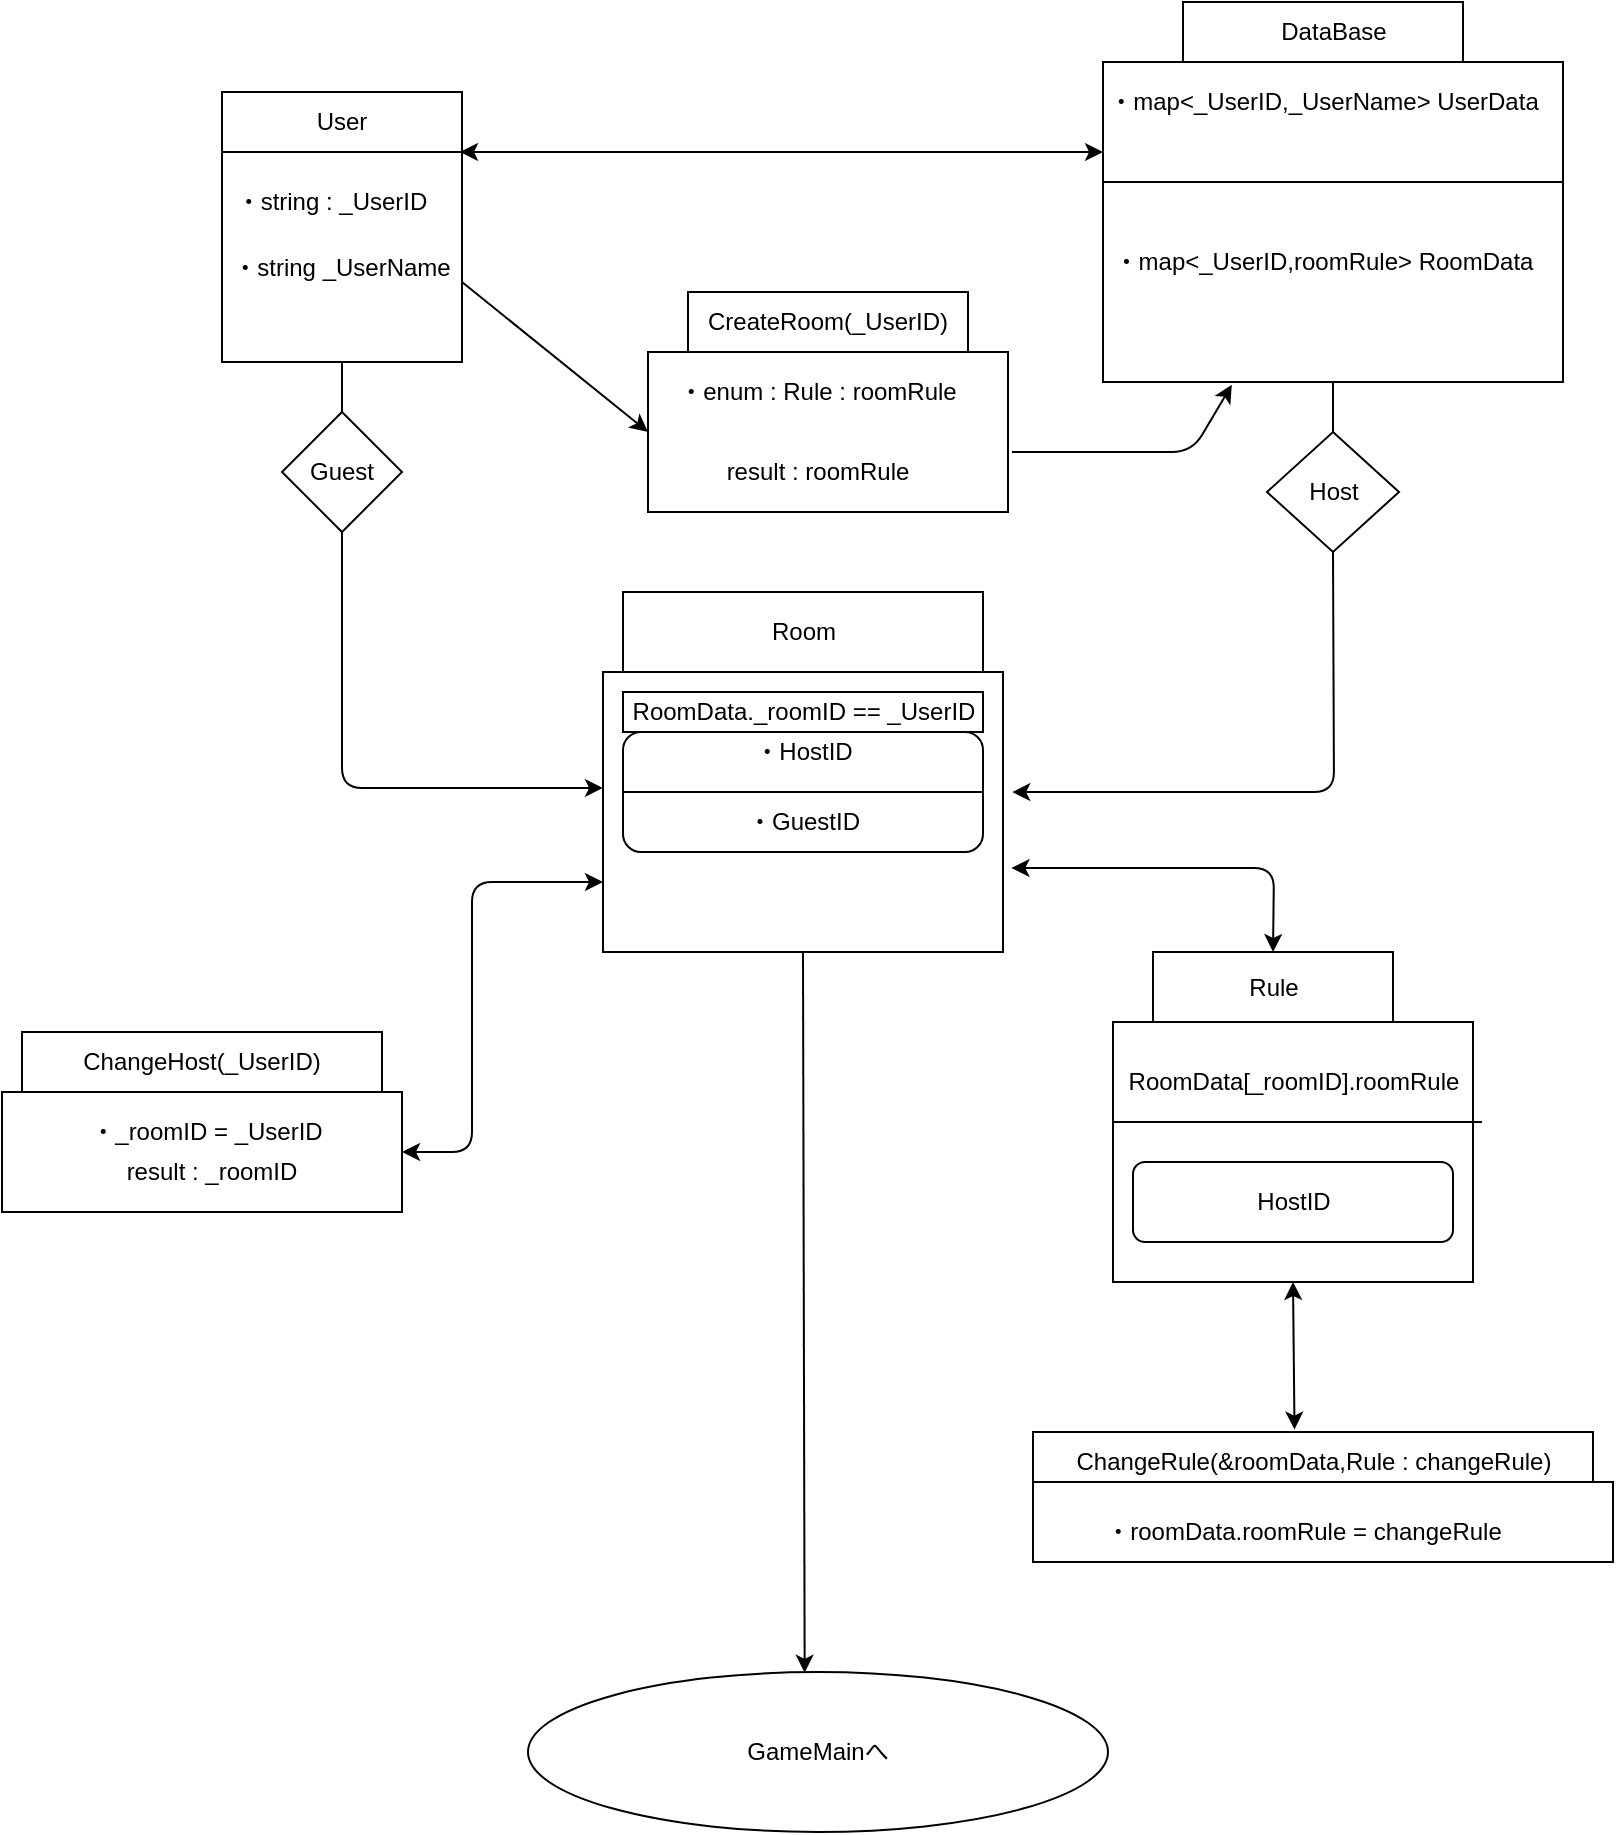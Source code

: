 <mxfile version="12.1.8" type="github" pages="1">
  <diagram id="VOGU1n00awtJ55gnDfI6" name="Page-1">
    <mxGraphModel dx="974" dy="672" grid="1" gridSize="10" guides="1" tooltips="1" connect="1" arrows="1" fold="1" page="1" pageScale="1" pageWidth="827" pageHeight="1169" math="0" shadow="0">
      <root>
        <mxCell id="0"/>
        <mxCell id="1" parent="0"/>
        <mxCell id="lj-SIOatGXmswrZ_GrTb-2" value="" style="rounded=0;whiteSpace=wrap;html=1;" parent="1" vertex="1">
          <mxGeometry x="115" y="90" width="120" height="30" as="geometry"/>
        </mxCell>
        <mxCell id="lj-SIOatGXmswrZ_GrTb-6" value="" style="rounded=0;whiteSpace=wrap;html=1;" parent="1" vertex="1">
          <mxGeometry x="115" y="120" width="120" height="105" as="geometry"/>
        </mxCell>
        <mxCell id="lj-SIOatGXmswrZ_GrTb-7" value="" style="rounded=0;whiteSpace=wrap;html=1;" parent="1" vertex="1">
          <mxGeometry x="595.5" y="45" width="140" height="30" as="geometry"/>
        </mxCell>
        <mxCell id="lj-SIOatGXmswrZ_GrTb-9" value="" style="rounded=0;whiteSpace=wrap;html=1;" parent="1" vertex="1">
          <mxGeometry x="555.5" y="75" width="230" height="60" as="geometry"/>
        </mxCell>
        <mxCell id="lj-SIOatGXmswrZ_GrTb-10" value="User" style="text;html=1;strokeColor=none;fillColor=none;align=center;verticalAlign=middle;whiteSpace=wrap;rounded=0;" parent="1" vertex="1">
          <mxGeometry x="135" y="95" width="80" height="20" as="geometry"/>
        </mxCell>
        <mxCell id="lj-SIOatGXmswrZ_GrTb-11" value="DataBase" style="text;html=1;strokeColor=none;fillColor=none;align=center;verticalAlign=middle;whiteSpace=wrap;rounded=0;" parent="1" vertex="1">
          <mxGeometry x="625.5" y="50" width="90" height="20" as="geometry"/>
        </mxCell>
        <mxCell id="lj-SIOatGXmswrZ_GrTb-12" value="" style="rounded=0;whiteSpace=wrap;html=1;" parent="1" vertex="1">
          <mxGeometry x="315.5" y="340" width="180" height="40" as="geometry"/>
        </mxCell>
        <mxCell id="lj-SIOatGXmswrZ_GrTb-13" value="Room" style="text;html=1;strokeColor=none;fillColor=none;align=center;verticalAlign=middle;whiteSpace=wrap;rounded=0;" parent="1" vertex="1">
          <mxGeometry x="325.5" y="350" width="160" height="20" as="geometry"/>
        </mxCell>
        <mxCell id="lj-SIOatGXmswrZ_GrTb-14" value="" style="rounded=0;whiteSpace=wrap;html=1;" parent="1" vertex="1">
          <mxGeometry x="305.5" y="380" width="200" height="140" as="geometry"/>
        </mxCell>
        <mxCell id="7LAklyptdamhol4aCnqP-2" value="・string : _UserID" style="text;html=1;strokeColor=none;fillColor=none;align=center;verticalAlign=middle;whiteSpace=wrap;rounded=0;" parent="1" vertex="1">
          <mxGeometry x="120" y="135" width="100" height="20" as="geometry"/>
        </mxCell>
        <mxCell id="7LAklyptdamhol4aCnqP-3" value="・string _UserName" style="text;html=1;strokeColor=none;fillColor=none;align=center;verticalAlign=middle;whiteSpace=wrap;rounded=0;" parent="1" vertex="1">
          <mxGeometry x="115" y="167.5" width="120" height="20" as="geometry"/>
        </mxCell>
        <mxCell id="7LAklyptdamhol4aCnqP-4" value="・map&amp;lt;_UserID,_UserName&amp;gt; UserData" style="text;html=1;strokeColor=none;fillColor=none;align=center;verticalAlign=middle;whiteSpace=wrap;rounded=0;" parent="1" vertex="1">
          <mxGeometry x="555.5" y="85" width="220" height="20" as="geometry"/>
        </mxCell>
        <mxCell id="YrYj_6Nn_D_Z3J5tRoMV-1" style="edgeStyle=orthogonalEdgeStyle;rounded=0;orthogonalLoop=1;jettySize=auto;html=1;exitX=0.5;exitY=1;exitDx=0;exitDy=0;" parent="1" source="lj-SIOatGXmswrZ_GrTb-9" target="lj-SIOatGXmswrZ_GrTb-9" edge="1">
          <mxGeometry relative="1" as="geometry"/>
        </mxCell>
        <mxCell id="YrYj_6Nn_D_Z3J5tRoMV-5" value="" style="rounded=0;whiteSpace=wrap;html=1;" parent="1" vertex="1">
          <mxGeometry x="555.5" y="135" width="230" height="100" as="geometry"/>
        </mxCell>
        <mxCell id="YrYj_6Nn_D_Z3J5tRoMV-6" value="・map&amp;lt;_UserID,roomRule&amp;gt; RoomData" style="text;html=1;strokeColor=none;fillColor=none;align=center;verticalAlign=middle;whiteSpace=wrap;rounded=0;" parent="1" vertex="1">
          <mxGeometry x="550.5" y="165" width="230" height="20" as="geometry"/>
        </mxCell>
        <mxCell id="YrYj_6Nn_D_Z3J5tRoMV-11" value="CreateRoom(_UserID)" style="rounded=0;whiteSpace=wrap;html=1;" parent="1" vertex="1">
          <mxGeometry x="348" y="190" width="140" height="30" as="geometry"/>
        </mxCell>
        <mxCell id="YrYj_6Nn_D_Z3J5tRoMV-13" value="" style="rounded=0;whiteSpace=wrap;html=1;" parent="1" vertex="1">
          <mxGeometry x="328" y="220" width="180" height="80" as="geometry"/>
        </mxCell>
        <mxCell id="YrYj_6Nn_D_Z3J5tRoMV-14" value="result : roomRule" style="text;html=1;strokeColor=none;fillColor=none;align=center;verticalAlign=middle;whiteSpace=wrap;rounded=0;" parent="1" vertex="1">
          <mxGeometry x="348" y="270" width="130" height="20" as="geometry"/>
        </mxCell>
        <mxCell id="YrYj_6Nn_D_Z3J5tRoMV-15" value="・enum : Rule : roomRule" style="text;html=1;strokeColor=none;fillColor=none;align=center;verticalAlign=middle;whiteSpace=wrap;rounded=0;" parent="1" vertex="1">
          <mxGeometry x="333" y="230" width="160" height="20" as="geometry"/>
        </mxCell>
        <mxCell id="YrYj_6Nn_D_Z3J5tRoMV-18" value="ChangeHost(_UserID)" style="rounded=0;whiteSpace=wrap;html=1;" parent="1" vertex="1">
          <mxGeometry x="15" y="560" width="180" height="30" as="geometry"/>
        </mxCell>
        <mxCell id="YrYj_6Nn_D_Z3J5tRoMV-20" value="" style="rounded=0;whiteSpace=wrap;html=1;" parent="1" vertex="1">
          <mxGeometry x="5" y="590" width="200" height="60" as="geometry"/>
        </mxCell>
        <mxCell id="YrYj_6Nn_D_Z3J5tRoMV-21" value="・_roomID = _UserID" style="text;html=1;strokeColor=none;fillColor=none;align=center;verticalAlign=middle;whiteSpace=wrap;rounded=0;" parent="1" vertex="1">
          <mxGeometry x="30" y="600" width="155" height="20" as="geometry"/>
        </mxCell>
        <mxCell id="YrYj_6Nn_D_Z3J5tRoMV-22" value="result : _roomID" style="text;html=1;strokeColor=none;fillColor=none;align=center;verticalAlign=middle;whiteSpace=wrap;rounded=0;" parent="1" vertex="1">
          <mxGeometry x="35" y="620" width="150" height="20" as="geometry"/>
        </mxCell>
        <mxCell id="YrYj_6Nn_D_Z3J5tRoMV-28" value="ChangeRule(&amp;amp;roomData,Rule : changeRule)" style="rounded=0;whiteSpace=wrap;html=1;" parent="1" vertex="1">
          <mxGeometry x="520.5" y="760" width="280" height="30" as="geometry"/>
        </mxCell>
        <mxCell id="YrYj_6Nn_D_Z3J5tRoMV-29" value="" style="rounded=0;whiteSpace=wrap;html=1;" parent="1" vertex="1">
          <mxGeometry x="520.5" y="785" width="290" height="40" as="geometry"/>
        </mxCell>
        <mxCell id="YrYj_6Nn_D_Z3J5tRoMV-30" value="・roomData.roomRule = changeRule" style="text;html=1;strokeColor=none;fillColor=none;align=center;verticalAlign=middle;whiteSpace=wrap;rounded=0;" parent="1" vertex="1">
          <mxGeometry x="525.5" y="800" width="260" height="20" as="geometry"/>
        </mxCell>
        <mxCell id="YrYj_6Nn_D_Z3J5tRoMV-35" value="RoomData._roomID == _UserID" style="rounded=0;whiteSpace=wrap;html=1;" parent="1" vertex="1">
          <mxGeometry x="315.5" y="390" width="180" height="20" as="geometry"/>
        </mxCell>
        <mxCell id="YrYj_6Nn_D_Z3J5tRoMV-38" value="" style="rounded=1;whiteSpace=wrap;html=1;" parent="1" vertex="1">
          <mxGeometry x="315.5" y="410" width="180" height="60" as="geometry"/>
        </mxCell>
        <mxCell id="YrYj_6Nn_D_Z3J5tRoMV-39" value="" style="endArrow=none;html=1;entryX=1;entryY=0.5;entryDx=0;entryDy=0;exitX=0;exitY=0.5;exitDx=0;exitDy=0;" parent="1" source="YrYj_6Nn_D_Z3J5tRoMV-38" target="YrYj_6Nn_D_Z3J5tRoMV-38" edge="1">
          <mxGeometry width="50" height="50" relative="1" as="geometry">
            <mxPoint x="315.5" y="460" as="sourcePoint"/>
            <mxPoint x="365.5" y="410" as="targetPoint"/>
          </mxGeometry>
        </mxCell>
        <mxCell id="YrYj_6Nn_D_Z3J5tRoMV-40" value="・HostID" style="text;html=1;strokeColor=none;fillColor=none;align=center;verticalAlign=middle;whiteSpace=wrap;rounded=0;" parent="1" vertex="1">
          <mxGeometry x="340.5" y="410" width="130" height="20" as="geometry"/>
        </mxCell>
        <mxCell id="YrYj_6Nn_D_Z3J5tRoMV-41" value="・GuestID" style="text;html=1;strokeColor=none;fillColor=none;align=center;verticalAlign=middle;whiteSpace=wrap;rounded=0;" parent="1" vertex="1">
          <mxGeometry x="365.5" y="445" width="80" height="20" as="geometry"/>
        </mxCell>
        <mxCell id="YrYj_6Nn_D_Z3J5tRoMV-42" value="Rule" style="rounded=0;whiteSpace=wrap;html=1;" parent="1" vertex="1">
          <mxGeometry x="580.5" y="520" width="120" height="35" as="geometry"/>
        </mxCell>
        <mxCell id="YrYj_6Nn_D_Z3J5tRoMV-43" value="" style="rounded=0;whiteSpace=wrap;html=1;" parent="1" vertex="1">
          <mxGeometry x="560.5" y="555" width="180" height="130" as="geometry"/>
        </mxCell>
        <mxCell id="YrYj_6Nn_D_Z3J5tRoMV-45" value="RoomData[_roomID].roomRule" style="text;html=1;strokeColor=none;fillColor=none;align=center;verticalAlign=middle;whiteSpace=wrap;rounded=0;" parent="1" vertex="1">
          <mxGeometry x="570.5" y="555" width="160" height="60" as="geometry"/>
        </mxCell>
        <mxCell id="YrYj_6Nn_D_Z3J5tRoMV-46" value="" style="endArrow=none;html=1;exitX=-0.002;exitY=0.385;exitDx=0;exitDy=0;exitPerimeter=0;" parent="1" source="YrYj_6Nn_D_Z3J5tRoMV-43" edge="1">
          <mxGeometry width="50" height="50" relative="1" as="geometry">
            <mxPoint x="560.5" y="635" as="sourcePoint"/>
            <mxPoint x="745" y="605" as="targetPoint"/>
          </mxGeometry>
        </mxCell>
        <mxCell id="YrYj_6Nn_D_Z3J5tRoMV-47" value="HostID" style="rounded=1;whiteSpace=wrap;html=1;" parent="1" vertex="1">
          <mxGeometry x="570.5" y="625" width="160" height="40" as="geometry"/>
        </mxCell>
        <mxCell id="YrYj_6Nn_D_Z3J5tRoMV-53" value="GameMainへ" style="ellipse;whiteSpace=wrap;html=1;" parent="1" vertex="1">
          <mxGeometry x="268" y="880" width="290" height="80" as="geometry"/>
        </mxCell>
        <mxCell id="xLf800-sdGS7AMCBCOid-2" value="" style="endArrow=classic;startArrow=classic;html=1;entryX=0;entryY=0.75;entryDx=0;entryDy=0;" edge="1" parent="1" target="lj-SIOatGXmswrZ_GrTb-9">
          <mxGeometry width="50" height="50" relative="1" as="geometry">
            <mxPoint x="234" y="120" as="sourcePoint"/>
            <mxPoint x="290" y="90" as="targetPoint"/>
          </mxGeometry>
        </mxCell>
        <mxCell id="xLf800-sdGS7AMCBCOid-3" value="" style="endArrow=classic;html=1;exitX=1;exitY=0.5;exitDx=0;exitDy=0;entryX=0;entryY=0.5;entryDx=0;entryDy=0;" edge="1" parent="1" target="YrYj_6Nn_D_Z3J5tRoMV-13">
          <mxGeometry width="50" height="50" relative="1" as="geometry">
            <mxPoint x="235" y="185" as="sourcePoint"/>
            <mxPoint x="310" y="180" as="targetPoint"/>
          </mxGeometry>
        </mxCell>
        <mxCell id="xLf800-sdGS7AMCBCOid-4" value="" style="endArrow=classic;html=1;entryX=0.28;entryY=1.014;entryDx=0;entryDy=0;entryPerimeter=0;" edge="1" parent="1" target="YrYj_6Nn_D_Z3J5tRoMV-5">
          <mxGeometry width="50" height="50" relative="1" as="geometry">
            <mxPoint x="510" y="270" as="sourcePoint"/>
            <mxPoint x="683" y="236" as="targetPoint"/>
            <Array as="points">
              <mxPoint x="600" y="270"/>
            </Array>
          </mxGeometry>
        </mxCell>
        <mxCell id="xLf800-sdGS7AMCBCOid-6" value="" style="endArrow=classic;html=1;exitX=0.5;exitY=1;exitDx=0;exitDy=0;entryX=0;entryY=0.414;entryDx=0;entryDy=0;entryPerimeter=0;" edge="1" parent="1" source="xLf800-sdGS7AMCBCOid-7" target="lj-SIOatGXmswrZ_GrTb-14">
          <mxGeometry width="50" height="50" relative="1" as="geometry">
            <mxPoint x="210" y="330" as="sourcePoint"/>
            <mxPoint x="260" y="280" as="targetPoint"/>
            <Array as="points">
              <mxPoint x="175" y="438"/>
            </Array>
          </mxGeometry>
        </mxCell>
        <mxCell id="xLf800-sdGS7AMCBCOid-7" value="Guest" style="rhombus;whiteSpace=wrap;html=1;" vertex="1" parent="1">
          <mxGeometry x="145" y="250" width="60" height="60" as="geometry"/>
        </mxCell>
        <mxCell id="xLf800-sdGS7AMCBCOid-9" value="" style="endArrow=none;html=1;exitX=0.5;exitY=0;exitDx=0;exitDy=0;entryX=0.5;entryY=1;entryDx=0;entryDy=0;" edge="1" parent="1" source="xLf800-sdGS7AMCBCOid-7" target="lj-SIOatGXmswrZ_GrTb-6">
          <mxGeometry width="50" height="50" relative="1" as="geometry">
            <mxPoint x="120" y="280" as="sourcePoint"/>
            <mxPoint x="170" y="230" as="targetPoint"/>
          </mxGeometry>
        </mxCell>
        <mxCell id="xLf800-sdGS7AMCBCOid-10" value="" style="endArrow=classic;html=1;exitX=0.5;exitY=1;exitDx=0;exitDy=0;entryX=1.023;entryY=0.429;entryDx=0;entryDy=0;entryPerimeter=0;" edge="1" parent="1" source="xLf800-sdGS7AMCBCOid-11" target="lj-SIOatGXmswrZ_GrTb-14">
          <mxGeometry width="50" height="50" relative="1" as="geometry">
            <mxPoint x="670" y="320" as="sourcePoint"/>
            <mxPoint x="720" y="270" as="targetPoint"/>
            <Array as="points">
              <mxPoint x="671" y="440"/>
            </Array>
          </mxGeometry>
        </mxCell>
        <mxCell id="xLf800-sdGS7AMCBCOid-11" value="Host" style="rhombus;whiteSpace=wrap;html=1;" vertex="1" parent="1">
          <mxGeometry x="637.5" y="260" width="66" height="60" as="geometry"/>
        </mxCell>
        <mxCell id="xLf800-sdGS7AMCBCOid-14" value="" style="endArrow=none;html=1;entryX=0.5;entryY=1;entryDx=0;entryDy=0;exitX=0.5;exitY=0;exitDx=0;exitDy=0;" edge="1" parent="1" source="xLf800-sdGS7AMCBCOid-11" target="YrYj_6Nn_D_Z3J5tRoMV-5">
          <mxGeometry width="50" height="50" relative="1" as="geometry">
            <mxPoint x="640" y="280" as="sourcePoint"/>
            <mxPoint x="690" y="230" as="targetPoint"/>
          </mxGeometry>
        </mxCell>
        <mxCell id="xLf800-sdGS7AMCBCOid-16" value="" style="endArrow=classic;startArrow=classic;html=1;entryX=0;entryY=0.75;entryDx=0;entryDy=0;exitX=1;exitY=0.5;exitDx=0;exitDy=0;" edge="1" parent="1" source="YrYj_6Nn_D_Z3J5tRoMV-20" target="lj-SIOatGXmswrZ_GrTb-14">
          <mxGeometry width="50" height="50" relative="1" as="geometry">
            <mxPoint x="220" y="640" as="sourcePoint"/>
            <mxPoint x="270" y="590" as="targetPoint"/>
            <Array as="points">
              <mxPoint x="240" y="620"/>
              <mxPoint x="240" y="485"/>
            </Array>
          </mxGeometry>
        </mxCell>
        <mxCell id="xLf800-sdGS7AMCBCOid-17" value="" style="endArrow=classic;startArrow=classic;html=1;exitX=1.021;exitY=0.7;exitDx=0;exitDy=0;exitPerimeter=0;entryX=0.5;entryY=0;entryDx=0;entryDy=0;" edge="1" parent="1" source="lj-SIOatGXmswrZ_GrTb-14" target="YrYj_6Nn_D_Z3J5tRoMV-42">
          <mxGeometry width="50" height="50" relative="1" as="geometry">
            <mxPoint x="520" y="500" as="sourcePoint"/>
            <mxPoint x="640" y="480" as="targetPoint"/>
            <Array as="points">
              <mxPoint x="641" y="478"/>
            </Array>
          </mxGeometry>
        </mxCell>
        <mxCell id="xLf800-sdGS7AMCBCOid-18" value="" style="endArrow=classic;startArrow=classic;html=1;entryX=0.5;entryY=1;entryDx=0;entryDy=0;exitX=0.467;exitY=-0.04;exitDx=0;exitDy=0;exitPerimeter=0;" edge="1" parent="1" source="YrYj_6Nn_D_Z3J5tRoMV-28" target="YrYj_6Nn_D_Z3J5tRoMV-43">
          <mxGeometry width="50" height="50" relative="1" as="geometry">
            <mxPoint x="630" y="740" as="sourcePoint"/>
            <mxPoint x="680" y="690" as="targetPoint"/>
          </mxGeometry>
        </mxCell>
        <mxCell id="xLf800-sdGS7AMCBCOid-19" value="" style="endArrow=classic;html=1;exitX=0.5;exitY=1;exitDx=0;exitDy=0;entryX=0.477;entryY=0.005;entryDx=0;entryDy=0;entryPerimeter=0;" edge="1" parent="1" source="lj-SIOatGXmswrZ_GrTb-14" target="YrYj_6Nn_D_Z3J5tRoMV-53">
          <mxGeometry width="50" height="50" relative="1" as="geometry">
            <mxPoint x="410" y="630" as="sourcePoint"/>
            <mxPoint x="460" y="580" as="targetPoint"/>
          </mxGeometry>
        </mxCell>
      </root>
    </mxGraphModel>
  </diagram>
</mxfile>
